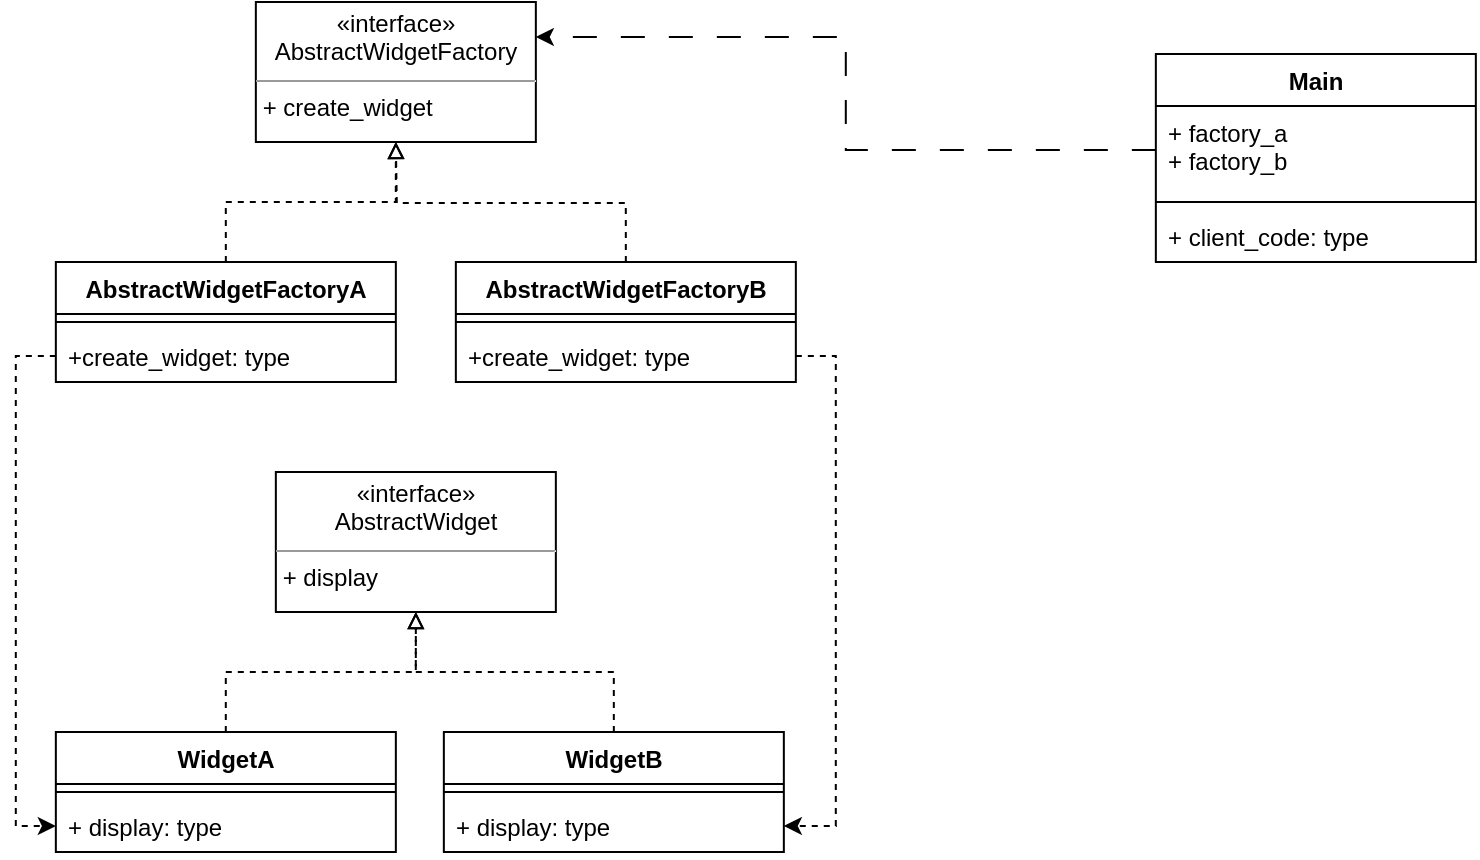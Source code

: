 <mxfile version="21.6.2" type="github">
  <diagram name="第 1 页" id="c3X-BcrKEZm60M7dYXzs">
    <mxGraphModel dx="810" dy="731" grid="1" gridSize="10" guides="1" tooltips="1" connect="1" arrows="1" fold="1" page="1" pageScale="1" pageWidth="827" pageHeight="1169" math="0" shadow="0">
      <root>
        <mxCell id="0" />
        <mxCell id="1" parent="0" />
        <mxCell id="GcZpAp_KVHmjJUjmLsW_-6" value="AbstractWidgetFactoryA" style="swimlane;fontStyle=1;align=center;verticalAlign=top;childLayout=stackLayout;horizontal=1;startSize=26;horizontalStack=0;resizeParent=1;resizeParentMax=0;resizeLast=0;collapsible=1;marginBottom=0;whiteSpace=wrap;html=1;" vertex="1" parent="1">
          <mxGeometry x="68.92" y="290" width="170" height="60" as="geometry" />
        </mxCell>
        <mxCell id="GcZpAp_KVHmjJUjmLsW_-8" value="" style="line;strokeWidth=1;fillColor=none;align=left;verticalAlign=middle;spacingTop=-1;spacingLeft=3;spacingRight=3;rotatable=0;labelPosition=right;points=[];portConstraint=eastwest;strokeColor=inherit;" vertex="1" parent="GcZpAp_KVHmjJUjmLsW_-6">
          <mxGeometry y="26" width="170" height="8" as="geometry" />
        </mxCell>
        <mxCell id="GcZpAp_KVHmjJUjmLsW_-9" value="+create_widget: type" style="text;strokeColor=none;fillColor=none;align=left;verticalAlign=top;spacingLeft=4;spacingRight=4;overflow=hidden;rotatable=0;points=[[0,0.5],[1,0.5]];portConstraint=eastwest;whiteSpace=wrap;html=1;" vertex="1" parent="GcZpAp_KVHmjJUjmLsW_-6">
          <mxGeometry y="34" width="170" height="26" as="geometry" />
        </mxCell>
        <mxCell id="GcZpAp_KVHmjJUjmLsW_-10" value="AbstractWidgetFactoryB" style="swimlane;fontStyle=1;align=center;verticalAlign=top;childLayout=stackLayout;horizontal=1;startSize=26;horizontalStack=0;resizeParent=1;resizeParentMax=0;resizeLast=0;collapsible=1;marginBottom=0;whiteSpace=wrap;html=1;" vertex="1" parent="1">
          <mxGeometry x="268.92" y="290" width="170" height="60" as="geometry" />
        </mxCell>
        <mxCell id="GcZpAp_KVHmjJUjmLsW_-11" value="" style="line;strokeWidth=1;fillColor=none;align=left;verticalAlign=middle;spacingTop=-1;spacingLeft=3;spacingRight=3;rotatable=0;labelPosition=right;points=[];portConstraint=eastwest;strokeColor=inherit;" vertex="1" parent="GcZpAp_KVHmjJUjmLsW_-10">
          <mxGeometry y="26" width="170" height="8" as="geometry" />
        </mxCell>
        <mxCell id="GcZpAp_KVHmjJUjmLsW_-12" value="+create_widget: type" style="text;strokeColor=none;fillColor=none;align=left;verticalAlign=top;spacingLeft=4;spacingRight=4;overflow=hidden;rotatable=0;points=[[0,0.5],[1,0.5]];portConstraint=eastwest;whiteSpace=wrap;html=1;" vertex="1" parent="GcZpAp_KVHmjJUjmLsW_-10">
          <mxGeometry y="34" width="170" height="26" as="geometry" />
        </mxCell>
        <mxCell id="GcZpAp_KVHmjJUjmLsW_-28" style="edgeStyle=orthogonalEdgeStyle;rounded=0;orthogonalLoop=1;jettySize=auto;html=1;entryX=0.5;entryY=1;entryDx=0;entryDy=0;endArrow=block;endFill=0;dashed=1;" edge="1" parent="1" source="GcZpAp_KVHmjJUjmLsW_-14" target="GcZpAp_KVHmjJUjmLsW_-27">
          <mxGeometry relative="1" as="geometry" />
        </mxCell>
        <mxCell id="GcZpAp_KVHmjJUjmLsW_-14" value="WidgetA" style="swimlane;fontStyle=1;align=center;verticalAlign=top;childLayout=stackLayout;horizontal=1;startSize=26;horizontalStack=0;resizeParent=1;resizeParentMax=0;resizeLast=0;collapsible=1;marginBottom=0;whiteSpace=wrap;html=1;" vertex="1" parent="1">
          <mxGeometry x="68.92" y="525" width="170" height="60" as="geometry" />
        </mxCell>
        <mxCell id="GcZpAp_KVHmjJUjmLsW_-15" value="" style="line;strokeWidth=1;fillColor=none;align=left;verticalAlign=middle;spacingTop=-1;spacingLeft=3;spacingRight=3;rotatable=0;labelPosition=right;points=[];portConstraint=eastwest;strokeColor=inherit;" vertex="1" parent="GcZpAp_KVHmjJUjmLsW_-14">
          <mxGeometry y="26" width="170" height="8" as="geometry" />
        </mxCell>
        <mxCell id="GcZpAp_KVHmjJUjmLsW_-16" value="+ display: type" style="text;strokeColor=none;fillColor=none;align=left;verticalAlign=top;spacingLeft=4;spacingRight=4;overflow=hidden;rotatable=0;points=[[0,0.5],[1,0.5]];portConstraint=eastwest;whiteSpace=wrap;html=1;" vertex="1" parent="GcZpAp_KVHmjJUjmLsW_-14">
          <mxGeometry y="34" width="170" height="26" as="geometry" />
        </mxCell>
        <mxCell id="GcZpAp_KVHmjJUjmLsW_-17" value="WidgetB" style="swimlane;fontStyle=1;align=center;verticalAlign=top;childLayout=stackLayout;horizontal=1;startSize=26;horizontalStack=0;resizeParent=1;resizeParentMax=0;resizeLast=0;collapsible=1;marginBottom=0;whiteSpace=wrap;html=1;" vertex="1" parent="1">
          <mxGeometry x="262.92" y="525" width="170" height="60" as="geometry" />
        </mxCell>
        <mxCell id="GcZpAp_KVHmjJUjmLsW_-18" value="" style="line;strokeWidth=1;fillColor=none;align=left;verticalAlign=middle;spacingTop=-1;spacingLeft=3;spacingRight=3;rotatable=0;labelPosition=right;points=[];portConstraint=eastwest;strokeColor=inherit;" vertex="1" parent="GcZpAp_KVHmjJUjmLsW_-17">
          <mxGeometry y="26" width="170" height="8" as="geometry" />
        </mxCell>
        <mxCell id="GcZpAp_KVHmjJUjmLsW_-19" value="+ display: type" style="text;strokeColor=none;fillColor=none;align=left;verticalAlign=top;spacingLeft=4;spacingRight=4;overflow=hidden;rotatable=0;points=[[0,0.5],[1,0.5]];portConstraint=eastwest;whiteSpace=wrap;html=1;" vertex="1" parent="GcZpAp_KVHmjJUjmLsW_-17">
          <mxGeometry y="34" width="170" height="26" as="geometry" />
        </mxCell>
        <mxCell id="GcZpAp_KVHmjJUjmLsW_-26" value="&lt;p style=&quot;margin:0px;margin-top:4px;text-align:center;&quot;&gt;«interface»&lt;br style=&quot;border-color: var(--border-color);&quot;&gt;AbstractWidgetFactory&lt;br&gt;&lt;/p&gt;&lt;hr size=&quot;1&quot;&gt;&lt;div style=&quot;height:2px;&quot;&gt;&amp;nbsp;+ create_widget&lt;/div&gt;" style="verticalAlign=top;align=left;overflow=fill;fontSize=12;fontFamily=Helvetica;html=1;whiteSpace=wrap;" vertex="1" parent="1">
          <mxGeometry x="168.92" y="160" width="140" height="70" as="geometry" />
        </mxCell>
        <mxCell id="GcZpAp_KVHmjJUjmLsW_-27" value="&lt;p style=&quot;margin:0px;margin-top:4px;text-align:center;&quot;&gt;«interface»&lt;br&gt;&lt;span style=&quot;background-color: initial;&quot;&gt;AbstractWidget&lt;/span&gt;&lt;/p&gt;&lt;hr size=&quot;1&quot;&gt;&lt;div style=&quot;height:2px;&quot;&gt;&amp;nbsp;+ display&lt;/div&gt;" style="verticalAlign=top;align=left;overflow=fill;fontSize=12;fontFamily=Helvetica;html=1;whiteSpace=wrap;" vertex="1" parent="1">
          <mxGeometry x="178.92" y="395" width="140" height="70" as="geometry" />
        </mxCell>
        <mxCell id="GcZpAp_KVHmjJUjmLsW_-29" style="edgeStyle=orthogonalEdgeStyle;rounded=0;orthogonalLoop=1;jettySize=auto;html=1;entryX=0.5;entryY=1;entryDx=0;entryDy=0;endArrow=block;endFill=0;dashed=1;exitX=0.5;exitY=0;exitDx=0;exitDy=0;" edge="1" parent="1" source="GcZpAp_KVHmjJUjmLsW_-17" target="GcZpAp_KVHmjJUjmLsW_-27">
          <mxGeometry relative="1" as="geometry">
            <mxPoint x="318.92" y="495" as="sourcePoint" />
            <mxPoint x="413.92" y="435" as="targetPoint" />
          </mxGeometry>
        </mxCell>
        <mxCell id="GcZpAp_KVHmjJUjmLsW_-30" style="edgeStyle=orthogonalEdgeStyle;rounded=0;orthogonalLoop=1;jettySize=auto;html=1;entryX=0.5;entryY=1;entryDx=0;entryDy=0;endArrow=block;endFill=0;dashed=1;exitX=0.5;exitY=0;exitDx=0;exitDy=0;" edge="1" parent="1" source="GcZpAp_KVHmjJUjmLsW_-6" target="GcZpAp_KVHmjJUjmLsW_-26">
          <mxGeometry relative="1" as="geometry">
            <mxPoint x="168.92" y="280" as="sourcePoint" />
            <mxPoint x="263.92" y="220" as="targetPoint" />
          </mxGeometry>
        </mxCell>
        <mxCell id="GcZpAp_KVHmjJUjmLsW_-31" style="edgeStyle=orthogonalEdgeStyle;rounded=0;orthogonalLoop=1;jettySize=auto;html=1;endArrow=block;endFill=0;dashed=1;exitX=0.5;exitY=0;exitDx=0;exitDy=0;" edge="1" parent="1" source="GcZpAp_KVHmjJUjmLsW_-10">
          <mxGeometry relative="1" as="geometry">
            <mxPoint x="258.92" y="290" as="sourcePoint" />
            <mxPoint x="238.92" y="230" as="targetPoint" />
          </mxGeometry>
        </mxCell>
        <mxCell id="GcZpAp_KVHmjJUjmLsW_-33" style="edgeStyle=orthogonalEdgeStyle;rounded=0;orthogonalLoop=1;jettySize=auto;html=1;entryX=0;entryY=0.5;entryDx=0;entryDy=0;exitX=0;exitY=0.5;exitDx=0;exitDy=0;dashed=1;" edge="1" parent="1" source="GcZpAp_KVHmjJUjmLsW_-9" target="GcZpAp_KVHmjJUjmLsW_-16">
          <mxGeometry relative="1" as="geometry">
            <mxPoint x="238.92" y="337" as="sourcePoint" />
          </mxGeometry>
        </mxCell>
        <mxCell id="GcZpAp_KVHmjJUjmLsW_-35" style="edgeStyle=orthogonalEdgeStyle;rounded=0;orthogonalLoop=1;jettySize=auto;html=1;entryX=1;entryY=0.5;entryDx=0;entryDy=0;exitX=1;exitY=0.5;exitDx=0;exitDy=0;dashed=1;" edge="1" parent="1" source="GcZpAp_KVHmjJUjmLsW_-12" target="GcZpAp_KVHmjJUjmLsW_-19">
          <mxGeometry relative="1" as="geometry">
            <mxPoint x="108.92" y="420" as="sourcePoint" />
            <mxPoint x="528.92" y="700" as="targetPoint" />
          </mxGeometry>
        </mxCell>
        <object label="Main" factory_a="factory_a" id="GcZpAp_KVHmjJUjmLsW_-44">
          <mxCell style="swimlane;fontStyle=1;align=center;verticalAlign=top;childLayout=stackLayout;horizontal=1;startSize=26;horizontalStack=0;resizeParent=1;resizeParentMax=0;resizeLast=0;collapsible=1;marginBottom=0;whiteSpace=wrap;html=1;" vertex="1" parent="1">
            <mxGeometry x="618.92" y="186" width="160" height="104" as="geometry">
              <mxRectangle x="460" y="160" width="70" height="30" as="alternateBounds" />
            </mxGeometry>
          </mxCell>
        </object>
        <mxCell id="GcZpAp_KVHmjJUjmLsW_-45" value="+ factory_a&lt;br&gt;+ factory_b" style="text;strokeColor=none;fillColor=none;align=left;verticalAlign=top;spacingLeft=4;spacingRight=4;overflow=hidden;rotatable=0;points=[[0,0.5],[1,0.5]];portConstraint=eastwest;whiteSpace=wrap;html=1;" vertex="1" parent="GcZpAp_KVHmjJUjmLsW_-44">
          <mxGeometry y="26" width="160" height="44" as="geometry" />
        </mxCell>
        <mxCell id="GcZpAp_KVHmjJUjmLsW_-46" value="" style="line;strokeWidth=1;fillColor=none;align=left;verticalAlign=middle;spacingTop=-1;spacingLeft=3;spacingRight=3;rotatable=0;labelPosition=right;points=[];portConstraint=eastwest;strokeColor=inherit;" vertex="1" parent="GcZpAp_KVHmjJUjmLsW_-44">
          <mxGeometry y="70" width="160" height="8" as="geometry" />
        </mxCell>
        <mxCell id="GcZpAp_KVHmjJUjmLsW_-47" value="+ client_code: type" style="text;strokeColor=none;fillColor=none;align=left;verticalAlign=top;spacingLeft=4;spacingRight=4;overflow=hidden;rotatable=0;points=[[0,0.5],[1,0.5]];portConstraint=eastwest;whiteSpace=wrap;html=1;" vertex="1" parent="GcZpAp_KVHmjJUjmLsW_-44">
          <mxGeometry y="78" width="160" height="26" as="geometry" />
        </mxCell>
        <mxCell id="GcZpAp_KVHmjJUjmLsW_-48" style="edgeStyle=orthogonalEdgeStyle;rounded=0;orthogonalLoop=1;jettySize=auto;html=1;exitX=0;exitY=0.5;exitDx=0;exitDy=0;entryX=1;entryY=0.25;entryDx=0;entryDy=0;dashed=1;dashPattern=12 12;" edge="1" parent="1" source="GcZpAp_KVHmjJUjmLsW_-45" target="GcZpAp_KVHmjJUjmLsW_-26">
          <mxGeometry relative="1" as="geometry" />
        </mxCell>
      </root>
    </mxGraphModel>
  </diagram>
</mxfile>
